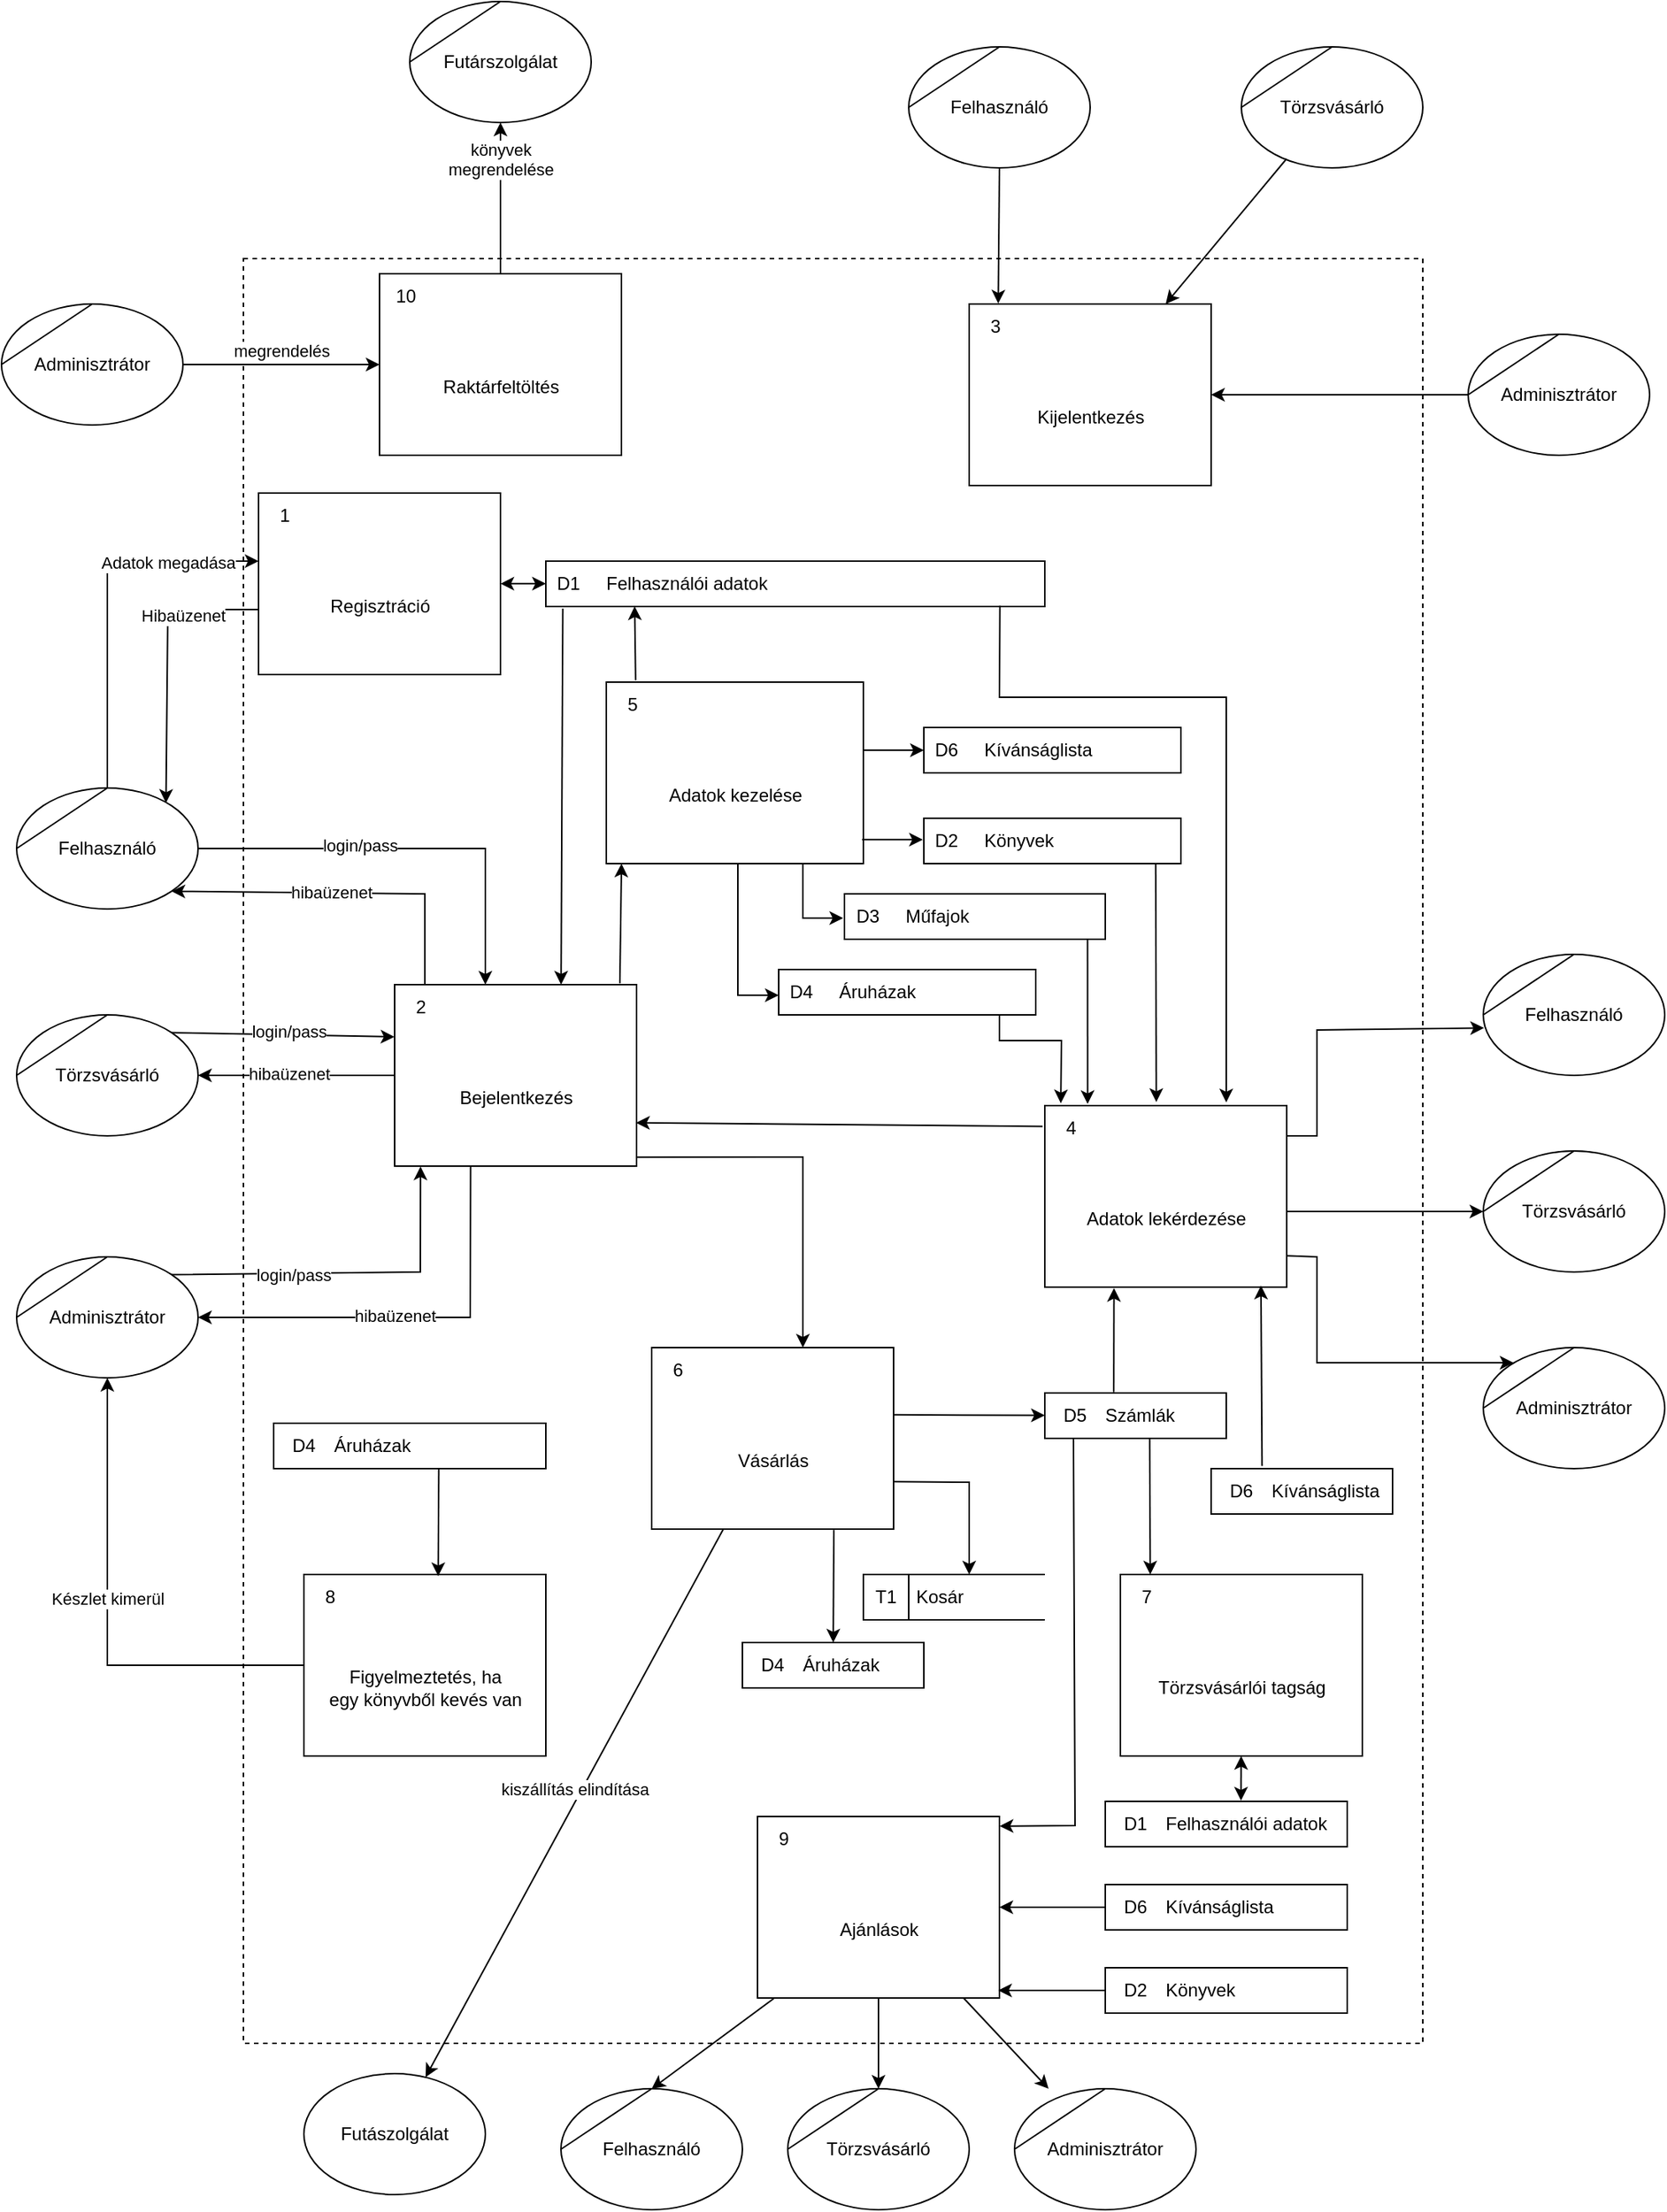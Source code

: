 <mxfile version="20.8.20" type="device"><diagram name="Page-1" id="qzres48-_Z7wVuy-O6s9"><mxGraphModel dx="2076" dy="3081" grid="1" gridSize="10" guides="1" tooltips="1" connect="1" arrows="1" fold="1" page="1" pageScale="1" pageWidth="827" pageHeight="1169" math="0" shadow="0"><root><mxCell id="0"/><mxCell id="1" parent="0"/><mxCell id="jwvTuSAXFb7YOxCQENRj-144" value="" style="rounded=0;whiteSpace=wrap;html=1;dashed=1;fillColor=none;container=1;collapsible=0;recursiveResize=0;" parent="1" vertex="1"><mxGeometry x="60" y="-1310" width="780" height="1180" as="geometry"/></mxCell><mxCell id="jwvTuSAXFb7YOxCQENRj-34" value="Vásárlás" style="html=1;dashed=0;whitespace=wrap;shape=mxgraph.dfd.process;align=center;container=1;collapsible=0;spacingTop=30;" parent="jwvTuSAXFb7YOxCQENRj-144" vertex="1"><mxGeometry x="270" y="720" width="160" height="120" as="geometry"/></mxCell><mxCell id="jwvTuSAXFb7YOxCQENRj-35" value="6" style="text;html=1;strokeColor=none;fillColor=none;align=center;verticalAlign=middle;whiteSpace=wrap;rounded=0;movable=0;resizable=0;rotatable=0;cloneable=0;deletable=0;connectable=0;allowArrows=0;pointerEvents=1;" parent="jwvTuSAXFb7YOxCQENRj-34" vertex="1"><mxGeometry width="35" height="30" as="geometry"/></mxCell><mxCell id="jwvTuSAXFb7YOxCQENRj-36" value="" style="text;html=1;strokeColor=none;fillColor=none;align=left;verticalAlign=middle;whiteSpace=wrap;rounded=0;movable=0;resizable=0;connectable=0;allowArrows=0;rotatable=0;cloneable=0;deletable=0;spacingLeft=6;autosize=1;resizeWidth=0;" parent="jwvTuSAXFb7YOxCQENRj-34" vertex="1"><mxGeometry x="35" y="-5" width="50" height="40" as="geometry"/></mxCell><mxCell id="jwvTuSAXFb7YOxCQENRj-86" value="Felhasználói adatok" style="html=1;dashed=0;whitespace=wrap;shape=mxgraph.dfd.dataStoreID2;align=left;spacingLeft=38;container=1;collapsible=0;autosize=0;" parent="jwvTuSAXFb7YOxCQENRj-144" vertex="1"><mxGeometry x="200" y="200" width="330" height="30" as="geometry"/></mxCell><mxCell id="jwvTuSAXFb7YOxCQENRj-87" value="D1" style="text;html=1;strokeColor=none;fillColor=none;align=center;verticalAlign=middle;whiteSpace=wrap;rounded=0;movable=0;resizable=0;rotatable=0;cloneable=0;deletable=0;allowArrows=0;connectable=0;" parent="jwvTuSAXFb7YOxCQENRj-86" vertex="1"><mxGeometry width="30" height="30" as="geometry"/></mxCell><mxCell id="jwvTuSAXFb7YOxCQENRj-153" value="Műfajok" style="html=1;dashed=0;whitespace=wrap;shape=mxgraph.dfd.dataStoreID2;align=left;spacingLeft=38;container=1;collapsible=0;autosize=0;" parent="jwvTuSAXFb7YOxCQENRj-144" vertex="1"><mxGeometry x="397.5" y="420" width="172.5" height="30" as="geometry"/></mxCell><mxCell id="jwvTuSAXFb7YOxCQENRj-154" value="D3" style="text;html=1;strokeColor=none;fillColor=none;align=center;verticalAlign=middle;whiteSpace=wrap;rounded=0;movable=0;resizable=0;rotatable=0;cloneable=0;deletable=0;allowArrows=0;connectable=0;" parent="jwvTuSAXFb7YOxCQENRj-153" vertex="1"><mxGeometry width="30" height="30" as="geometry"/></mxCell><mxCell id="jwvTuSAXFb7YOxCQENRj-155" value="Könyvek" style="html=1;dashed=0;whitespace=wrap;shape=mxgraph.dfd.dataStoreID2;align=left;spacingLeft=38;container=1;collapsible=0;autosize=0;" parent="jwvTuSAXFb7YOxCQENRj-144" vertex="1"><mxGeometry x="450" y="370" width="170" height="30" as="geometry"/></mxCell><mxCell id="jwvTuSAXFb7YOxCQENRj-156" value="D2" style="text;html=1;strokeColor=none;fillColor=none;align=center;verticalAlign=middle;whiteSpace=wrap;rounded=0;movable=0;resizable=0;rotatable=0;cloneable=0;deletable=0;allowArrows=0;connectable=0;" parent="jwvTuSAXFb7YOxCQENRj-155" vertex="1"><mxGeometry width="30" height="30" as="geometry"/></mxCell><mxCell id="jwvTuSAXFb7YOxCQENRj-157" value="Áruházak" style="html=1;dashed=0;whitespace=wrap;shape=mxgraph.dfd.dataStoreID2;align=left;spacingLeft=38;container=1;collapsible=0;autosize=0;" parent="jwvTuSAXFb7YOxCQENRj-144" vertex="1"><mxGeometry x="354" y="470" width="170" height="30" as="geometry"/></mxCell><mxCell id="jwvTuSAXFb7YOxCQENRj-158" value="D4" style="text;html=1;strokeColor=none;fillColor=none;align=center;verticalAlign=middle;whiteSpace=wrap;rounded=0;movable=0;resizable=0;rotatable=0;cloneable=0;deletable=0;allowArrows=0;connectable=0;" parent="jwvTuSAXFb7YOxCQENRj-157" vertex="1"><mxGeometry width="30" height="30" as="geometry"/></mxCell><mxCell id="jwvTuSAXFb7YOxCQENRj-95" value="Adatok lekérdezése" style="html=1;dashed=0;whitespace=wrap;shape=mxgraph.dfd.process;align=center;container=1;collapsible=0;spacingTop=30;" parent="jwvTuSAXFb7YOxCQENRj-144" vertex="1"><mxGeometry x="530" y="560" width="160" height="120" as="geometry"/></mxCell><mxCell id="jwvTuSAXFb7YOxCQENRj-96" value="4" style="text;html=1;strokeColor=none;fillColor=none;align=center;verticalAlign=middle;whiteSpace=wrap;rounded=0;movable=0;resizable=0;rotatable=0;cloneable=0;deletable=0;connectable=0;allowArrows=0;pointerEvents=1;" parent="jwvTuSAXFb7YOxCQENRj-95" vertex="1"><mxGeometry width="35" height="30" as="geometry"/></mxCell><mxCell id="jwvTuSAXFb7YOxCQENRj-97" value="" style="text;html=1;strokeColor=none;fillColor=none;align=left;verticalAlign=middle;whiteSpace=wrap;rounded=0;movable=0;resizable=0;connectable=0;allowArrows=0;rotatable=0;cloneable=0;deletable=0;spacingLeft=6;autosize=1;resizeWidth=0;" parent="jwvTuSAXFb7YOxCQENRj-95" vertex="1"><mxGeometry x="35" y="-5" width="50" height="40" as="geometry"/></mxCell><mxCell id="jwvTuSAXFb7YOxCQENRj-130" value="" style="endArrow=classic;html=1;rounded=0;verticalAlign=bottom;entryX=0.75;entryY=-0.018;entryDx=0;entryDy=0;entryPerimeter=0;startArrow=none;startFill=0;endFill=1;exitX=0.91;exitY=0.979;exitDx=0;exitDy=0;exitPerimeter=0;" parent="jwvTuSAXFb7YOxCQENRj-144" source="jwvTuSAXFb7YOxCQENRj-86" target="jwvTuSAXFb7YOxCQENRj-95" edge="1"><mxGeometry width="50" height="50" relative="1" as="geometry"><mxPoint x="350" y="410" as="sourcePoint"/><mxPoint x="470" y="410" as="targetPoint"/><Array as="points"><mxPoint x="500" y="290"/><mxPoint x="650" y="290"/></Array></mxGeometry></mxCell><mxCell id="jwvTuSAXFb7YOxCQENRj-92" value="Adatok kezelése" style="html=1;dashed=0;whitespace=wrap;shape=mxgraph.dfd.process;align=center;container=1;collapsible=0;spacingTop=30;" parent="jwvTuSAXFb7YOxCQENRj-144" vertex="1"><mxGeometry x="240" y="280" width="170" height="120" as="geometry"/></mxCell><mxCell id="jwvTuSAXFb7YOxCQENRj-93" value="5" style="text;html=1;strokeColor=none;fillColor=none;align=center;verticalAlign=middle;whiteSpace=wrap;rounded=0;movable=0;resizable=0;rotatable=0;cloneable=0;deletable=0;connectable=0;allowArrows=0;pointerEvents=1;" parent="jwvTuSAXFb7YOxCQENRj-92" vertex="1"><mxGeometry width="35" height="30" as="geometry"/></mxCell><mxCell id="jwvTuSAXFb7YOxCQENRj-94" value="" style="text;html=1;strokeColor=none;fillColor=none;align=left;verticalAlign=middle;whiteSpace=wrap;rounded=0;movable=0;resizable=0;connectable=0;allowArrows=0;rotatable=0;cloneable=0;deletable=0;spacingLeft=6;autosize=1;resizeWidth=0;" parent="jwvTuSAXFb7YOxCQENRj-92" vertex="1"><mxGeometry x="35" y="-5" width="50" height="40" as="geometry"/></mxCell><mxCell id="jwvTuSAXFb7YOxCQENRj-161" value="" style="endArrow=classic;html=1;rounded=0;verticalAlign=bottom;entryX=0.178;entryY=0.997;entryDx=0;entryDy=0;entryPerimeter=0;exitX=0.114;exitY=-0.01;exitDx=0;exitDy=0;exitPerimeter=0;" parent="jwvTuSAXFb7YOxCQENRj-144" source="jwvTuSAXFb7YOxCQENRj-92" target="jwvTuSAXFb7YOxCQENRj-86" edge="1"><mxGeometry width="50" height="50" relative="1" as="geometry"><mxPoint x="240" y="290" as="sourcePoint"/><mxPoint x="360" y="290" as="targetPoint"/></mxGeometry></mxCell><mxCell id="jwvTuSAXFb7YOxCQENRj-162" value="Áruházak" style="html=1;dashed=0;whitespace=wrap;shape=mxgraph.dfd.dataStoreID2;align=left;spacingLeft=38;container=1;collapsible=0;" parent="jwvTuSAXFb7YOxCQENRj-144" vertex="1"><mxGeometry x="20" y="770" width="180" height="30" as="geometry"/></mxCell><mxCell id="jwvTuSAXFb7YOxCQENRj-163" value="D4" style="text;html=1;strokeColor=none;fillColor=none;align=center;verticalAlign=middle;whiteSpace=wrap;rounded=0;connectable=0;allowArrows=0;movable=0;resizable=0;rotatable=0;cloneable=0;deletable=0;" parent="jwvTuSAXFb7YOxCQENRj-162" vertex="1"><mxGeometry x="5" width="30" height="30" as="geometry"/></mxCell><mxCell id="jwvTuSAXFb7YOxCQENRj-167" value="" style="endArrow=classic;html=1;rounded=0;verticalAlign=bottom;exitX=0.839;exitY=1.007;exitDx=0;exitDy=0;exitPerimeter=0;entryX=0.066;entryY=-0.013;entryDx=0;entryDy=0;entryPerimeter=0;" parent="jwvTuSAXFb7YOxCQENRj-144" target="jwvTuSAXFb7YOxCQENRj-95" edge="1"><mxGeometry width="50" height="50" relative="1" as="geometry"><mxPoint x="500" y="500" as="sourcePoint"/><mxPoint x="570" y="517" as="targetPoint"/><Array as="points"><mxPoint x="500" y="517"/><mxPoint x="541" y="517"/></Array></mxGeometry></mxCell><mxCell id="jwvTuSAXFb7YOxCQENRj-168" value="" style="endArrow=classic;html=1;rounded=0;verticalAlign=bottom;exitX=0.932;exitY=0.996;exitDx=0;exitDy=0;exitPerimeter=0;entryX=0.177;entryY=-0.009;entryDx=0;entryDy=0;entryPerimeter=0;" parent="jwvTuSAXFb7YOxCQENRj-144" source="jwvTuSAXFb7YOxCQENRj-153" target="jwvTuSAXFb7YOxCQENRj-95" edge="1"><mxGeometry width="50" height="50" relative="1" as="geometry"><mxPoint x="400" y="490" as="sourcePoint"/><mxPoint x="520" y="490" as="targetPoint"/></mxGeometry></mxCell><mxCell id="jwvTuSAXFb7YOxCQENRj-169" value="" style="endArrow=classic;html=1;rounded=0;verticalAlign=bottom;exitX=0.902;exitY=0.991;exitDx=0;exitDy=0;exitPerimeter=0;entryX=0.461;entryY=-0.02;entryDx=0;entryDy=0;entryPerimeter=0;" parent="jwvTuSAXFb7YOxCQENRj-144" source="jwvTuSAXFb7YOxCQENRj-155" target="jwvTuSAXFb7YOxCQENRj-95" edge="1"><mxGeometry width="50" height="50" relative="1" as="geometry"><mxPoint x="400" y="490" as="sourcePoint"/><mxPoint x="520" y="490" as="targetPoint"/></mxGeometry></mxCell><mxCell id="jwvTuSAXFb7YOxCQENRj-170" value="" style="endArrow=none;html=1;rounded=0;verticalAlign=bottom;exitX=-0.004;exitY=0.472;exitDx=0;exitDy=0;exitPerimeter=0;entryX=0.995;entryY=0.868;entryDx=0;entryDy=0;entryPerimeter=0;startArrow=classic;startFill=1;endFill=0;" parent="jwvTuSAXFb7YOxCQENRj-144" source="jwvTuSAXFb7YOxCQENRj-155" target="jwvTuSAXFb7YOxCQENRj-92" edge="1"><mxGeometry width="50" height="50" relative="1" as="geometry"><mxPoint x="400" y="430" as="sourcePoint"/><mxPoint x="520" y="430" as="targetPoint"/></mxGeometry></mxCell><mxCell id="jwvTuSAXFb7YOxCQENRj-171" value="" style="endArrow=none;html=1;rounded=0;verticalAlign=bottom;exitX=-0.005;exitY=0.535;exitDx=0;exitDy=0;exitPerimeter=0;startArrow=classic;startFill=1;endFill=0;" parent="jwvTuSAXFb7YOxCQENRj-144" source="jwvTuSAXFb7YOxCQENRj-153" edge="1"><mxGeometry width="50" height="50" relative="1" as="geometry"><mxPoint x="400" y="430" as="sourcePoint"/><mxPoint x="370" y="400" as="targetPoint"/><Array as="points"><mxPoint x="370" y="436"/></Array></mxGeometry></mxCell><mxCell id="jwvTuSAXFb7YOxCQENRj-172" value="" style="endArrow=none;html=1;rounded=0;verticalAlign=bottom;exitX=-0.005;exitY=0.535;exitDx=0;exitDy=0;exitPerimeter=0;startArrow=classic;startFill=1;endFill=0;" parent="jwvTuSAXFb7YOxCQENRj-144" edge="1"><mxGeometry width="50" height="50" relative="1" as="geometry"><mxPoint x="354" y="487" as="sourcePoint"/><mxPoint x="327" y="400" as="targetPoint"/><Array as="points"><mxPoint x="327" y="487"/></Array></mxGeometry></mxCell><mxCell id="jwvTuSAXFb7YOxCQENRj-175" value="Ajánlások" style="html=1;dashed=0;whitespace=wrap;shape=mxgraph.dfd.process;align=center;container=1;collapsible=0;spacingTop=30;" parent="jwvTuSAXFb7YOxCQENRj-144" vertex="1"><mxGeometry x="340" y="1030" width="160" height="120" as="geometry"/></mxCell><mxCell id="jwvTuSAXFb7YOxCQENRj-176" value="9" style="text;html=1;strokeColor=none;fillColor=none;align=center;verticalAlign=middle;whiteSpace=wrap;rounded=0;movable=0;resizable=0;rotatable=0;cloneable=0;deletable=0;connectable=0;allowArrows=0;pointerEvents=1;" parent="jwvTuSAXFb7YOxCQENRj-175" vertex="1"><mxGeometry width="35" height="30" as="geometry"/></mxCell><mxCell id="jwvTuSAXFb7YOxCQENRj-177" value="" style="text;html=1;strokeColor=none;fillColor=none;align=left;verticalAlign=middle;whiteSpace=wrap;rounded=0;movable=0;resizable=0;connectable=0;allowArrows=0;rotatable=0;cloneable=0;deletable=0;spacingLeft=6;autosize=1;resizeWidth=0;" parent="jwvTuSAXFb7YOxCQENRj-175" vertex="1"><mxGeometry x="35" y="-5" width="50" height="40" as="geometry"/></mxCell><mxCell id="jwvTuSAXFb7YOxCQENRj-180" value="Könyvek" style="html=1;dashed=0;whitespace=wrap;shape=mxgraph.dfd.dataStoreID2;align=left;spacingLeft=38;container=1;collapsible=0;" parent="jwvTuSAXFb7YOxCQENRj-144" vertex="1"><mxGeometry x="570" y="1130" width="160" height="30" as="geometry"/></mxCell><mxCell id="jwvTuSAXFb7YOxCQENRj-181" value="D2" style="text;html=1;strokeColor=none;fillColor=none;align=center;verticalAlign=middle;whiteSpace=wrap;rounded=0;connectable=0;allowArrows=0;movable=0;resizable=0;rotatable=0;cloneable=0;deletable=0;" parent="jwvTuSAXFb7YOxCQENRj-180" vertex="1"><mxGeometry x="5" width="30" height="30" as="geometry"/></mxCell><mxCell id="jwvTuSAXFb7YOxCQENRj-182" value="Felhasználói adatok" style="html=1;dashed=0;whitespace=wrap;shape=mxgraph.dfd.dataStoreID2;align=left;spacingLeft=38;container=1;collapsible=0;" parent="jwvTuSAXFb7YOxCQENRj-144" vertex="1"><mxGeometry x="570" y="1020" width="160" height="30" as="geometry"/></mxCell><mxCell id="jwvTuSAXFb7YOxCQENRj-183" value="D1" style="text;html=1;strokeColor=none;fillColor=none;align=center;verticalAlign=middle;whiteSpace=wrap;rounded=0;connectable=0;allowArrows=0;movable=0;resizable=0;rotatable=0;cloneable=0;deletable=0;" parent="jwvTuSAXFb7YOxCQENRj-182" vertex="1"><mxGeometry x="5" width="30" height="30" as="geometry"/></mxCell><mxCell id="jwvTuSAXFb7YOxCQENRj-186" value="" style="endArrow=classic;html=1;rounded=0;verticalAlign=bottom;exitX=0.561;exitY=-0.017;exitDx=0;exitDy=0;exitPerimeter=0;endFill=1;startArrow=classic;startFill=1;" parent="jwvTuSAXFb7YOxCQENRj-144" source="jwvTuSAXFb7YOxCQENRj-182" target="jwvTuSAXFb7YOxCQENRj-25" edge="1"><mxGeometry width="50" height="50" relative="1" as="geometry"><mxPoint x="320" y="1040" as="sourcePoint"/><mxPoint x="440" y="1040" as="targetPoint"/></mxGeometry></mxCell><mxCell id="jwvTuSAXFb7YOxCQENRj-187" value="" style="endArrow=classic;html=1;rounded=0;verticalAlign=bottom;entryX=0.995;entryY=0.958;entryDx=0;entryDy=0;entryPerimeter=0;" parent="jwvTuSAXFb7YOxCQENRj-144" source="jwvTuSAXFb7YOxCQENRj-180" target="jwvTuSAXFb7YOxCQENRj-175" edge="1"><mxGeometry width="50" height="50" relative="1" as="geometry"><mxPoint x="649.2" y="1113.59" as="sourcePoint"/><mxPoint x="501" y="1114.5" as="targetPoint"/></mxGeometry></mxCell><mxCell id="jwvTuSAXFb7YOxCQENRj-25" value="Törzsvásárlói tagság" style="html=1;dashed=0;whitespace=wrap;shape=mxgraph.dfd.process;align=center;container=1;collapsible=0;spacingTop=30;" parent="jwvTuSAXFb7YOxCQENRj-144" vertex="1"><mxGeometry x="580" y="870" width="160" height="120" as="geometry"/></mxCell><mxCell id="jwvTuSAXFb7YOxCQENRj-26" value="7" style="text;html=1;strokeColor=none;fillColor=none;align=center;verticalAlign=middle;whiteSpace=wrap;rounded=0;movable=0;resizable=0;rotatable=0;cloneable=0;deletable=0;connectable=0;allowArrows=0;pointerEvents=1;" parent="jwvTuSAXFb7YOxCQENRj-25" vertex="1"><mxGeometry width="35" height="30" as="geometry"/></mxCell><mxCell id="jwvTuSAXFb7YOxCQENRj-27" value="" style="text;html=1;strokeColor=none;fillColor=none;align=left;verticalAlign=middle;whiteSpace=wrap;rounded=0;movable=0;resizable=0;connectable=0;allowArrows=0;rotatable=0;cloneable=0;deletable=0;spacingLeft=6;autosize=1;resizeWidth=0;" parent="jwvTuSAXFb7YOxCQENRj-25" vertex="1"><mxGeometry x="35" y="-5" width="50" height="40" as="geometry"/></mxCell><mxCell id="jwvTuSAXFb7YOxCQENRj-199" value="Kijelentkezés" style="html=1;dashed=0;whitespace=wrap;shape=mxgraph.dfd.process2;align=center;container=1;collapsible=0;spacingTop=30;" parent="jwvTuSAXFb7YOxCQENRj-144" vertex="1"><mxGeometry x="480" y="30" width="160" height="120" as="geometry"/></mxCell><mxCell id="jwvTuSAXFb7YOxCQENRj-200" value="3" style="text;html=1;strokeColor=none;fillColor=none;align=center;verticalAlign=middle;whiteSpace=wrap;rounded=0;connectable=0;allowArrows=0;editable=1;movable=0;resizable=0;rotatable=0;deletable=0;locked=0;cloneable=0;" parent="jwvTuSAXFb7YOxCQENRj-199" vertex="1"><mxGeometry width="35" height="30" as="geometry"/></mxCell><mxCell id="jwvTuSAXFb7YOxCQENRj-201" value="" style="text;strokeColor=none;fillColor=none;align=left;verticalAlign=middle;whiteSpace=wrap;rounded=0;autosize=1;connectable=0;allowArrows=0;movable=0;resizable=0;rotatable=0;deletable=0;cloneable=0;spacingLeft=6;fontStyle=0;html=1;" parent="jwvTuSAXFb7YOxCQENRj-199" vertex="1"><mxGeometry x="35" y="-5" width="50" height="40" as="geometry"/></mxCell><mxCell id="61__hOr3zZbQddo2XeMO-1" value="Számlák" style="html=1;dashed=0;whitespace=wrap;shape=mxgraph.dfd.dataStoreID2;align=left;spacingLeft=38;container=1;collapsible=0;" parent="jwvTuSAXFb7YOxCQENRj-144" vertex="1"><mxGeometry x="530" y="750" width="120" height="30" as="geometry"/></mxCell><mxCell id="61__hOr3zZbQddo2XeMO-2" value="D5" style="text;html=1;strokeColor=none;fillColor=none;align=center;verticalAlign=middle;whiteSpace=wrap;rounded=0;movable=1;resizable=1;rotatable=1;cloneable=0;deletable=1;allowArrows=0;connectable=1;editable=1;locked=0;" parent="61__hOr3zZbQddo2XeMO-1" vertex="1"><mxGeometry x="5" width="30" height="30" as="geometry"/></mxCell><mxCell id="61__hOr3zZbQddo2XeMO-3" value="Figyelmeztetés, ha&lt;br&gt;egy könyvből kevés van" style="html=1;dashed=0;whitespace=wrap;shape=mxgraph.dfd.process2;align=center;container=1;collapsible=0;spacingTop=30;" parent="jwvTuSAXFb7YOxCQENRj-144" vertex="1"><mxGeometry x="40" y="870" width="160" height="120" as="geometry"/></mxCell><mxCell id="61__hOr3zZbQddo2XeMO-4" value="8" style="text;html=1;strokeColor=none;fillColor=none;align=center;verticalAlign=middle;whiteSpace=wrap;rounded=0;connectable=0;allowArrows=0;editable=1;movable=0;resizable=0;rotatable=0;deletable=0;locked=0;cloneable=0;" parent="61__hOr3zZbQddo2XeMO-3" vertex="1"><mxGeometry width="35" height="30" as="geometry"/></mxCell><mxCell id="61__hOr3zZbQddo2XeMO-5" value="" style="text;strokeColor=none;fillColor=none;align=left;verticalAlign=middle;whiteSpace=wrap;rounded=0;autosize=1;connectable=0;allowArrows=0;movable=0;resizable=0;rotatable=0;deletable=0;cloneable=0;spacingLeft=6;fontStyle=0;html=1;" parent="61__hOr3zZbQddo2XeMO-3" vertex="1"><mxGeometry x="35" y="-5" width="50" height="40" as="geometry"/></mxCell><mxCell id="61__hOr3zZbQddo2XeMO-6" value="" style="endArrow=classic;html=1;rounded=0;verticalAlign=bottom;exitX=0.38;exitY=-0.019;exitDx=0;exitDy=0;exitPerimeter=0;entryX=0.661;entryY=1.005;entryDx=0;entryDy=0;entryPerimeter=0;" parent="jwvTuSAXFb7YOxCQENRj-144" source="61__hOr3zZbQddo2XeMO-1" edge="1"><mxGeometry width="50" height="50" relative="1" as="geometry"><mxPoint x="620" y="730" as="sourcePoint"/><mxPoint x="575.76" y="680.6" as="targetPoint"/></mxGeometry></mxCell><mxCell id="61__hOr3zZbQddo2XeMO-7" value="" style="endArrow=classic;html=1;rounded=0;verticalAlign=bottom;exitX=0.578;exitY=0.991;exitDx=0;exitDy=0;exitPerimeter=0;" parent="jwvTuSAXFb7YOxCQENRj-144" source="61__hOr3zZbQddo2XeMO-1" edge="1"><mxGeometry width="50" height="50" relative="1" as="geometry"><mxPoint x="620" y="730" as="sourcePoint"/><mxPoint x="599.744" y="870" as="targetPoint"/></mxGeometry></mxCell><mxCell id="61__hOr3zZbQddo2XeMO-10" value="" style="endArrow=classic;html=1;rounded=0;verticalAlign=bottom;entryX=0.206;entryY=0.992;entryDx=0;entryDy=0;entryPerimeter=0;exitX=0.364;exitY=-0.058;exitDx=0;exitDy=0;exitPerimeter=0;" parent="jwvTuSAXFb7YOxCQENRj-144" edge="1"><mxGeometry width="50" height="50" relative="1" as="geometry"><mxPoint x="673.68" y="798.26" as="sourcePoint"/><mxPoint x="672.96" y="679.04" as="targetPoint"/></mxGeometry></mxCell><mxCell id="61__hOr3zZbQddo2XeMO-11" value="" style="endArrow=classic;html=1;rounded=0;verticalAlign=bottom;exitX=1.002;exitY=0.37;exitDx=0;exitDy=0;exitPerimeter=0;" parent="jwvTuSAXFb7YOxCQENRj-144" source="jwvTuSAXFb7YOxCQENRj-34" target="61__hOr3zZbQddo2XeMO-1" edge="1"><mxGeometry width="50" height="50" relative="1" as="geometry"><mxPoint x="590" y="760" as="sourcePoint"/><mxPoint x="470" y="760" as="targetPoint"/></mxGeometry></mxCell><mxCell id="61__hOr3zZbQddo2XeMO-12" value="Kosár" style="html=1;dashed=0;whitespace=wrap;shape=mxgraph.dfd.dataStoreID;align=left;spacingLeft=33;container=1;collapsible=0;autosize=0;" parent="jwvTuSAXFb7YOxCQENRj-144" vertex="1"><mxGeometry x="410" y="870" width="120" height="30" as="geometry"/></mxCell><mxCell id="61__hOr3zZbQddo2XeMO-13" value="T1" style="text;html=1;strokeColor=none;fillColor=none;align=center;verticalAlign=middle;whiteSpace=wrap;rounded=0;movable=0;resizable=0;rotatable=0;cloneable=0;deletable=0;allowArrows=0;connectable=0;" parent="61__hOr3zZbQddo2XeMO-12" vertex="1"><mxGeometry width="30" height="30" as="geometry"/></mxCell><mxCell id="61__hOr3zZbQddo2XeMO-14" value="" style="endArrow=classic;html=1;rounded=0;verticalAlign=bottom;exitX=0.999;exitY=0.739;exitDx=0;exitDy=0;exitPerimeter=0;startArrow=none;startFill=0;" parent="jwvTuSAXFb7YOxCQENRj-144" source="jwvTuSAXFb7YOxCQENRj-34" edge="1"><mxGeometry x="-0.089" y="10" width="50" height="50" relative="1" as="geometry"><mxPoint x="360" y="830" as="sourcePoint"/><mxPoint x="480" y="870" as="targetPoint"/><Array as="points"><mxPoint x="480" y="809"/></Array><mxPoint as="offset"/></mxGeometry></mxCell><mxCell id="61__hOr3zZbQddo2XeMO-15" value="Áruházak" style="html=1;dashed=0;whitespace=wrap;shape=mxgraph.dfd.dataStoreID2;align=left;spacingLeft=38;container=1;collapsible=0;" parent="jwvTuSAXFb7YOxCQENRj-144" vertex="1"><mxGeometry x="330" y="915" width="120" height="30" as="geometry"/></mxCell><mxCell id="61__hOr3zZbQddo2XeMO-16" value="D4" style="text;html=1;strokeColor=none;fillColor=none;align=center;verticalAlign=middle;whiteSpace=wrap;rounded=0;connectable=0;allowArrows=0;movable=0;resizable=0;rotatable=0;cloneable=0;deletable=0;" parent="61__hOr3zZbQddo2XeMO-15" vertex="1"><mxGeometry x="5" width="30" height="30" as="geometry"/></mxCell><mxCell id="61__hOr3zZbQddo2XeMO-18" value="" style="endArrow=classic;html=1;rounded=0;verticalAlign=bottom;exitX=0.753;exitY=1.005;exitDx=0;exitDy=0;exitPerimeter=0;" parent="jwvTuSAXFb7YOxCQENRj-144" source="jwvTuSAXFb7YOxCQENRj-34" target="61__hOr3zZbQddo2XeMO-15" edge="1"><mxGeometry width="50" height="50" relative="1" as="geometry"><mxPoint x="320" y="980" as="sourcePoint"/><mxPoint x="440" y="980" as="targetPoint"/></mxGeometry></mxCell><mxCell id="Qeb_jGaK5QKGGXlPgx_H-1" value="Kívánságlista" style="html=1;dashed=0;whitespace=wrap;shape=mxgraph.dfd.dataStoreID2;align=left;spacingLeft=38;container=1;collapsible=0;autosize=0;" parent="jwvTuSAXFb7YOxCQENRj-144" vertex="1"><mxGeometry x="450" y="310" width="170" height="30" as="geometry"/></mxCell><mxCell id="Qeb_jGaK5QKGGXlPgx_H-2" value="D6" style="text;html=1;strokeColor=none;fillColor=none;align=center;verticalAlign=middle;whiteSpace=wrap;rounded=0;movable=0;resizable=0;rotatable=0;cloneable=0;deletable=0;allowArrows=0;connectable=0;" parent="Qeb_jGaK5QKGGXlPgx_H-1" vertex="1"><mxGeometry width="30" height="30" as="geometry"/></mxCell><mxCell id="Qeb_jGaK5QKGGXlPgx_H-3" value="" style="endArrow=classic;html=1;rounded=0;verticalAlign=bottom;" parent="jwvTuSAXFb7YOxCQENRj-144" target="Qeb_jGaK5QKGGXlPgx_H-1" edge="1"><mxGeometry width="50" height="50" relative="1" as="geometry"><mxPoint x="410" y="325" as="sourcePoint"/><mxPoint x="540" y="400" as="targetPoint"/></mxGeometry></mxCell><mxCell id="Qeb_jGaK5QKGGXlPgx_H-4" value="Kívánságlista" style="html=1;dashed=0;whitespace=wrap;shape=mxgraph.dfd.dataStoreID2;align=left;spacingLeft=38;container=1;collapsible=0;" parent="jwvTuSAXFb7YOxCQENRj-144" vertex="1"><mxGeometry x="640" y="800" width="120" height="30" as="geometry"/></mxCell><mxCell id="Qeb_jGaK5QKGGXlPgx_H-5" value="D6" style="text;html=1;strokeColor=none;fillColor=none;align=center;verticalAlign=middle;whiteSpace=wrap;rounded=0;connectable=0;allowArrows=0;movable=0;resizable=0;rotatable=0;cloneable=0;deletable=0;" parent="Qeb_jGaK5QKGGXlPgx_H-4" vertex="1"><mxGeometry x="5" width="30" height="30" as="geometry"/></mxCell><mxCell id="Qeb_jGaK5QKGGXlPgx_H-41" value="Kívánságlista" style="html=1;dashed=0;whitespace=wrap;shape=mxgraph.dfd.dataStoreID2;align=left;spacingLeft=38;container=1;collapsible=0;" parent="jwvTuSAXFb7YOxCQENRj-144" vertex="1"><mxGeometry x="570" y="1075" width="160" height="30" as="geometry"/></mxCell><mxCell id="Qeb_jGaK5QKGGXlPgx_H-42" value="D6" style="text;html=1;strokeColor=none;fillColor=none;align=center;verticalAlign=middle;whiteSpace=wrap;rounded=0;connectable=0;allowArrows=0;movable=0;resizable=0;rotatable=0;cloneable=0;deletable=0;" parent="Qeb_jGaK5QKGGXlPgx_H-41" vertex="1"><mxGeometry x="5" width="30" height="30" as="geometry"/></mxCell><mxCell id="Qeb_jGaK5QKGGXlPgx_H-43" value="" style="endArrow=classic;html=1;rounded=0;verticalAlign=bottom;" parent="jwvTuSAXFb7YOxCQENRj-144" source="Qeb_jGaK5QKGGXlPgx_H-41" target="jwvTuSAXFb7YOxCQENRj-175" edge="1"><mxGeometry width="50" height="50" relative="1" as="geometry"><mxPoint x="420" y="1020" as="sourcePoint"/><mxPoint x="540" y="1020" as="targetPoint"/></mxGeometry></mxCell><mxCell id="Qeb_jGaK5QKGGXlPgx_H-44" value="" style="endArrow=classic;html=1;rounded=0;verticalAlign=bottom;exitX=0.158;exitY=1.01;exitDx=0;exitDy=0;exitPerimeter=0;entryX=1.001;entryY=0.053;entryDx=0;entryDy=0;entryPerimeter=0;" parent="jwvTuSAXFb7YOxCQENRj-144" source="61__hOr3zZbQddo2XeMO-1" target="jwvTuSAXFb7YOxCQENRj-175" edge="1"><mxGeometry width="50" height="50" relative="1" as="geometry"><mxPoint x="420" y="950" as="sourcePoint"/><mxPoint x="540" y="950" as="targetPoint"/><Array as="points"><mxPoint x="550" y="1036"/></Array></mxGeometry></mxCell><mxCell id="tMsL_SQixTCXyPV6GdVi-1" value="Regisztráció" style="html=1;dashed=0;whitespace=wrap;shape=mxgraph.dfd.process;align=center;container=1;collapsible=0;spacingTop=30;" parent="jwvTuSAXFb7YOxCQENRj-144" vertex="1"><mxGeometry x="10" y="155" width="160" height="120" as="geometry"/></mxCell><mxCell id="tMsL_SQixTCXyPV6GdVi-2" value="1" style="text;html=1;strokeColor=none;fillColor=none;align=center;verticalAlign=middle;whiteSpace=wrap;rounded=0;movable=0;resizable=0;rotatable=0;cloneable=0;deletable=0;connectable=0;allowArrows=0;pointerEvents=1;" parent="tMsL_SQixTCXyPV6GdVi-1" vertex="1"><mxGeometry width="35" height="30" as="geometry"/></mxCell><mxCell id="tMsL_SQixTCXyPV6GdVi-3" value="" style="text;html=1;strokeColor=none;fillColor=none;align=left;verticalAlign=middle;whiteSpace=wrap;rounded=0;movable=0;resizable=0;connectable=0;allowArrows=0;rotatable=0;cloneable=0;deletable=0;spacingLeft=6;autosize=1;resizeWidth=0;" parent="tMsL_SQixTCXyPV6GdVi-1" vertex="1"><mxGeometry x="35" y="-5" width="50" height="40" as="geometry"/></mxCell><mxCell id="jwvTuSAXFb7YOxCQENRj-99" value="" style="endArrow=classic;startArrow=classic;html=1;rounded=0;verticalAlign=bottom;entryX=0;entryY=0.497;entryDx=0;entryDy=0;entryPerimeter=0;" parent="jwvTuSAXFb7YOxCQENRj-144" source="tMsL_SQixTCXyPV6GdVi-1" target="jwvTuSAXFb7YOxCQENRj-86" edge="1"><mxGeometry x="-0.333" y="20" width="50" height="50" relative="1" as="geometry"><mxPoint x="340" y="120" as="sourcePoint"/><mxPoint x="460" y="160" as="targetPoint"/><mxPoint as="offset"/></mxGeometry></mxCell><mxCell id="jIG5yMz_w-OBfstpigEj-1" value="Raktárfeltöltés" style="html=1;dashed=0;whitespace=wrap;shape=mxgraph.dfd.process2;align=center;container=1;collapsible=0;spacingTop=30;" vertex="1" parent="jwvTuSAXFb7YOxCQENRj-144"><mxGeometry x="90" y="10" width="160" height="120" as="geometry"/></mxCell><mxCell id="jIG5yMz_w-OBfstpigEj-2" value="10" style="text;html=1;strokeColor=none;fillColor=none;align=center;verticalAlign=middle;whiteSpace=wrap;rounded=0;connectable=0;allowArrows=0;editable=1;movable=0;resizable=0;rotatable=0;deletable=0;locked=0;cloneable=0;" vertex="1" parent="jIG5yMz_w-OBfstpigEj-1"><mxGeometry width="35" height="30" as="geometry"/></mxCell><mxCell id="jIG5yMz_w-OBfstpigEj-3" value="" style="text;strokeColor=none;fillColor=none;align=left;verticalAlign=middle;whiteSpace=wrap;rounded=0;autosize=1;connectable=0;allowArrows=0;movable=0;resizable=0;rotatable=0;deletable=0;cloneable=0;spacingLeft=6;fontStyle=0;html=1;" vertex="1" parent="jIG5yMz_w-OBfstpigEj-1"><mxGeometry x="35" y="-5" width="50" height="40" as="geometry"/></mxCell><mxCell id="jIG5yMz_w-OBfstpigEj-4" value="Adminisztrátor" style="shape=stencil(tZRtjoMgEIZPw98GJR6gYXfvQe10nZQCAbYft99RNKlW7GajiTGZeeXhnZGBCRka5YCVvGHig5VlwTm9Kb5NYhUc1DElr8qjOmhISojenuGGx9gz0DTgMbaq+GR8T9+0j5C1NYYgaE0YKU86wRQaWsvvCdZv/xhFjvgXiOB7kynLyq+/Y3fVNuBiI79j7OB+db/rgceOi61+3Grg4v9YISmTO9xCHlR9/vb2xxxnzYDW6AK8OfLTeZzO66ynzM5CnqyHBUsn1DqN9UITnWoH/kUY5Iu9PtVUzRY1jx4IGk22K9UioSs+44+uvFxl3bKX1nTZdE12iV8=);whiteSpace=wrap;html=1;" vertex="1" parent="jwvTuSAXFb7YOxCQENRj-144"><mxGeometry x="-160" y="30" width="120" height="80" as="geometry"/></mxCell><mxCell id="jIG5yMz_w-OBfstpigEj-5" value="megrendelés" style="endArrow=classic;html=1;rounded=0;verticalAlign=bottom;" edge="1" parent="jwvTuSAXFb7YOxCQENRj-144" source="jIG5yMz_w-OBfstpigEj-4" target="jIG5yMz_w-OBfstpigEj-1"><mxGeometry width="50" height="50" relative="1" as="geometry"><mxPoint x="120" y="-20" as="sourcePoint"/><mxPoint x="240" y="-20" as="targetPoint"/></mxGeometry></mxCell><mxCell id="jIG5yMz_w-OBfstpigEj-6" value="Futárszolgálat" style="shape=stencil(tZRtjoMgEIZPw98GJR6gYXfvQe10nZQCAbYft99RNKlW7GajiTGZeeXhnZGBCRka5YCVvGHig5VlwTm9Kb5NYhUc1DElr8qjOmhISojenuGGx9gz0DTgMbaq+GR8T9+0j5C1NYYgaE0YKU86wRQaWsvvCdZv/xhFjvgXiOB7kynLyq+/Y3fVNuBiI79j7OB+db/rgceOi61+3Grg4v9YISmTO9xCHlR9/vb2xxxnzYDW6AK8OfLTeZzO66ynzM5CnqyHBUsn1DqN9UITnWoH/kUY5Iu9PtVUzRY1jx4IGk22K9UioSs+44+uvFxl3bKX1nTZdE12iV8=);whiteSpace=wrap;html=1;" vertex="1" parent="jwvTuSAXFb7YOxCQENRj-144"><mxGeometry x="110" y="-170" width="120" height="80" as="geometry"/></mxCell><mxCell id="jIG5yMz_w-OBfstpigEj-7" value="könyvek&lt;br&gt;megrendelése" style="endArrow=classic;html=1;rounded=0;verticalAlign=bottom;" edge="1" parent="jwvTuSAXFb7YOxCQENRj-144" source="jIG5yMz_w-OBfstpigEj-1" target="jIG5yMz_w-OBfstpigEj-6"><mxGeometry x="0.195" width="50" height="50" relative="1" as="geometry"><mxPoint x="150" y="-20" as="sourcePoint"/><mxPoint x="270" y="-20" as="targetPoint"/><mxPoint as="offset"/></mxGeometry></mxCell><mxCell id="tMsL_SQixTCXyPV6GdVi-4" value="Bejelentkezés" style="html=1;dashed=0;whitespace=wrap;shape=mxgraph.dfd.process;align=center;container=1;collapsible=0;spacingTop=30;" parent="1" vertex="1"><mxGeometry x="160" y="-830" width="160" height="120" as="geometry"/></mxCell><mxCell id="tMsL_SQixTCXyPV6GdVi-5" value="2" style="text;html=1;strokeColor=none;fillColor=none;align=center;verticalAlign=middle;whiteSpace=wrap;rounded=0;movable=0;resizable=0;rotatable=0;cloneable=0;deletable=0;connectable=0;allowArrows=0;pointerEvents=1;" parent="tMsL_SQixTCXyPV6GdVi-4" vertex="1"><mxGeometry width="35" height="30" as="geometry"/></mxCell><mxCell id="tMsL_SQixTCXyPV6GdVi-6" value="" style="text;html=1;strokeColor=none;fillColor=none;align=left;verticalAlign=middle;whiteSpace=wrap;rounded=0;movable=0;resizable=0;connectable=0;allowArrows=0;rotatable=0;cloneable=0;deletable=0;spacingLeft=6;autosize=1;resizeWidth=0;" parent="tMsL_SQixTCXyPV6GdVi-4" vertex="1"><mxGeometry x="35" y="-5" width="50" height="40" as="geometry"/></mxCell><mxCell id="jwvTuSAXFb7YOxCQENRj-82" value="Adatok megadása" style="endArrow=classic;html=1;rounded=0;verticalAlign=bottom;exitX=0.5;exitY=0;exitDx=0;exitDy=0;" parent="1" source="jwvTuSAXFb7YOxCQENRj-71" edge="1"><mxGeometry x="0.52" y="-10" width="50" height="50" relative="1" as="geometry"><mxPoint x="30" y="-1200" as="sourcePoint"/><mxPoint x="70" y="-1110" as="targetPoint"/><Array as="points"><mxPoint x="-30" y="-1110"/></Array><mxPoint as="offset"/></mxGeometry></mxCell><mxCell id="jwvTuSAXFb7YOxCQENRj-83" value="Hibaüzenet" style="endArrow=classic;html=1;rounded=0;verticalAlign=bottom;entryX=0.823;entryY=0.123;entryDx=0;entryDy=0;exitX=0.001;exitY=0.642;exitDx=0;exitDy=0;exitPerimeter=0;entryPerimeter=0;" parent="1" target="jwvTuSAXFb7YOxCQENRj-71" edge="1" source="tMsL_SQixTCXyPV6GdVi-1"><mxGeometry x="-0.226" y="10" width="50" height="50" relative="1" as="geometry"><mxPoint x="240" y="-1160" as="sourcePoint"/><mxPoint x="36" y="-1168.72" as="targetPoint"/><Array as="points"><mxPoint x="10" y="-1078"/></Array><mxPoint as="offset"/></mxGeometry></mxCell><mxCell id="jwvTuSAXFb7YOxCQENRj-101" value="login/pass" style="endArrow=classic;html=1;rounded=0;verticalAlign=bottom;entryX=-0.001;entryY=0.288;entryDx=0;entryDy=0;entryPerimeter=0;exitX=1;exitY=0;exitDx=0;exitDy=0;" parent="1" source="jwvTuSAXFb7YOxCQENRj-73" target="tMsL_SQixTCXyPV6GdVi-4" edge="1"><mxGeometry x="0.054" y="-7" width="50" height="50" relative="1" as="geometry"><mxPoint x="310" y="-730" as="sourcePoint"/><mxPoint x="430" y="-730" as="targetPoint"/><mxPoint as="offset"/></mxGeometry></mxCell><mxCell id="jwvTuSAXFb7YOxCQENRj-102" value="" style="endArrow=classic;html=1;rounded=0;entryX=1;entryY=0.5;entryDx=0;entryDy=0;" parent="1" source="tMsL_SQixTCXyPV6GdVi-4" target="jwvTuSAXFb7YOxCQENRj-73" edge="1"><mxGeometry width="50" height="50" relative="1" as="geometry"><mxPoint x="80" y="-710" as="sourcePoint"/><mxPoint x="130" y="-760" as="targetPoint"/></mxGeometry></mxCell><mxCell id="jwvTuSAXFb7YOxCQENRj-103" value="hibaüzenet" style="edgeLabel;html=1;align=center;verticalAlign=middle;resizable=0;points=[];" parent="jwvTuSAXFb7YOxCQENRj-102" vertex="1" connectable="0"><mxGeometry x="0.077" y="-1" relative="1" as="geometry"><mxPoint as="offset"/></mxGeometry></mxCell><mxCell id="jwvTuSAXFb7YOxCQENRj-104" value="" style="endArrow=classic;html=1;rounded=0;entryX=1;entryY=0.5;entryDx=0;entryDy=0;exitX=0.314;exitY=1.002;exitDx=0;exitDy=0;exitPerimeter=0;" parent="1" source="tMsL_SQixTCXyPV6GdVi-4" target="jwvTuSAXFb7YOxCQENRj-72" edge="1"><mxGeometry width="50" height="50" relative="1" as="geometry"><mxPoint x="170" y="-760" as="sourcePoint"/><mxPoint x="40" y="-760" as="targetPoint"/><Array as="points"><mxPoint x="210" y="-610"/></Array></mxGeometry></mxCell><mxCell id="jwvTuSAXFb7YOxCQENRj-105" value="hibaüzenet" style="edgeLabel;html=1;align=center;verticalAlign=middle;resizable=0;points=[];" parent="jwvTuSAXFb7YOxCQENRj-104" vertex="1" connectable="0"><mxGeometry x="0.077" y="-1" relative="1" as="geometry"><mxPoint as="offset"/></mxGeometry></mxCell><mxCell id="jwvTuSAXFb7YOxCQENRj-107" value="" style="endArrow=classic;html=1;rounded=0;exitX=1;exitY=0;exitDx=0;exitDy=0;entryX=0.107;entryY=1.002;entryDx=0;entryDy=0;entryPerimeter=0;" parent="1" source="jwvTuSAXFb7YOxCQENRj-72" target="tMsL_SQixTCXyPV6GdVi-4" edge="1"><mxGeometry width="50" height="50" relative="1" as="geometry"><mxPoint x="-20" y="-640" as="sourcePoint"/><mxPoint x="30" y="-690" as="targetPoint"/><Array as="points"><mxPoint x="177" y="-640"/></Array></mxGeometry></mxCell><mxCell id="jwvTuSAXFb7YOxCQENRj-108" value="login/pass" style="edgeLabel;html=1;align=center;verticalAlign=middle;resizable=0;points=[];" parent="jwvTuSAXFb7YOxCQENRj-107" vertex="1" connectable="0"><mxGeometry x="-0.315" y="-1" relative="1" as="geometry"><mxPoint as="offset"/></mxGeometry></mxCell><mxCell id="jwvTuSAXFb7YOxCQENRj-110" value="" style="endArrow=classic;html=1;rounded=0;entryX=1;entryY=1;entryDx=0;entryDy=0;" parent="1" target="jwvTuSAXFb7YOxCQENRj-71" edge="1"><mxGeometry width="50" height="50" relative="1" as="geometry"><mxPoint x="180" y="-830" as="sourcePoint"/><mxPoint x="40" y="-760" as="targetPoint"/><Array as="points"><mxPoint x="180" y="-890"/></Array></mxGeometry></mxCell><mxCell id="jwvTuSAXFb7YOxCQENRj-111" value="hibaüzenet" style="edgeLabel;html=1;align=center;verticalAlign=middle;resizable=0;points=[];" parent="jwvTuSAXFb7YOxCQENRj-110" vertex="1" connectable="0"><mxGeometry x="0.077" y="-1" relative="1" as="geometry"><mxPoint as="offset"/></mxGeometry></mxCell><mxCell id="jwvTuSAXFb7YOxCQENRj-112" value="" style="endArrow=classic;html=1;rounded=0;exitX=1;exitY=0.5;exitDx=0;exitDy=0;" parent="1" source="jwvTuSAXFb7YOxCQENRj-71" edge="1"><mxGeometry width="50" height="50" relative="1" as="geometry"><mxPoint x="10" y="-830" as="sourcePoint"/><mxPoint x="220" y="-830" as="targetPoint"/><Array as="points"><mxPoint x="220" y="-920"/></Array></mxGeometry></mxCell><mxCell id="jwvTuSAXFb7YOxCQENRj-113" value="login/pass" style="edgeLabel;html=1;align=center;verticalAlign=middle;resizable=0;points=[];" parent="jwvTuSAXFb7YOxCQENRj-112" vertex="1" connectable="0"><mxGeometry x="-0.238" y="2" relative="1" as="geometry"><mxPoint as="offset"/></mxGeometry></mxCell><mxCell id="jwvTuSAXFb7YOxCQENRj-115" value="" style="endArrow=none;html=1;rounded=0;exitX=0.688;exitY=0;exitDx=0;exitDy=0;exitPerimeter=0;entryX=0.034;entryY=1.045;entryDx=0;entryDy=0;entryPerimeter=0;endFill=0;startArrow=classic;startFill=1;" parent="1" source="tMsL_SQixTCXyPV6GdVi-4" target="jwvTuSAXFb7YOxCQENRj-86" edge="1"><mxGeometry width="50" height="50" relative="1" as="geometry"><mxPoint x="170" y="-930" as="sourcePoint"/><mxPoint x="220" y="-980" as="targetPoint"/></mxGeometry></mxCell><mxCell id="jwvTuSAXFb7YOxCQENRj-116" value="" style="endArrow=classic;html=1;rounded=0;exitX=0.931;exitY=-0.007;exitDx=0;exitDy=0;exitPerimeter=0;entryX=0.059;entryY=1;entryDx=0;entryDy=0;entryPerimeter=0;" parent="1" source="tMsL_SQixTCXyPV6GdVi-4" target="jwvTuSAXFb7YOxCQENRj-92" edge="1"><mxGeometry width="50" height="50" relative="1" as="geometry"><mxPoint x="320" y="-800" as="sourcePoint"/><mxPoint x="380" y="-820" as="targetPoint"/><Array as="points"/></mxGeometry></mxCell><mxCell id="jwvTuSAXFb7YOxCQENRj-124" value="Felhasználó" style="shape=stencil(tZRtjoMgEIZPw98GJR6gYXfvQe10nZQCAbYft99RNKlW7GajiTGZeeXhnZGBCRka5YCVvGHig5VlwTm9Kb5NYhUc1DElr8qjOmhISojenuGGx9gz0DTgMbaq+GR8T9+0j5C1NYYgaE0YKU86wRQaWsvvCdZv/xhFjvgXiOB7kynLyq+/Y3fVNuBiI79j7OB+db/rgceOi61+3Grg4v9YISmTO9xCHlR9/vb2xxxnzYDW6AK8OfLTeZzO66ynzM5CnqyHBUsn1DqN9UITnWoH/kUY5Iu9PtVUzRY1jx4IGk22K9UioSs+44+uvFxl3bKX1nTZdE12iV8=);whiteSpace=wrap;html=1;" parent="1" vertex="1"><mxGeometry x="880" y="-850" width="120" height="80" as="geometry"/></mxCell><mxCell id="jwvTuSAXFb7YOxCQENRj-125" value="Törzsvásárló" style="shape=stencil(tZRtjoMgEIZPw98GJR6gYXfvQe10nZQCAbYft99RNKlW7GajiTGZeeXhnZGBCRka5YCVvGHig5VlwTm9Kb5NYhUc1DElr8qjOmhISojenuGGx9gz0DTgMbaq+GR8T9+0j5C1NYYgaE0YKU86wRQaWsvvCdZv/xhFjvgXiOB7kynLyq+/Y3fVNuBiI79j7OB+db/rgceOi61+3Grg4v9YISmTO9xCHlR9/vb2xxxnzYDW6AK8OfLTeZzO66ynzM5CnqyHBUsn1DqN9UITnWoH/kUY5Iu9PtVUzRY1jx4IGk22K9UioSs+44+uvFxl3bKX1nTZdE12iV8=);whiteSpace=wrap;html=1;" parent="1" vertex="1"><mxGeometry x="880" y="-720" width="120" height="80" as="geometry"/></mxCell><mxCell id="jwvTuSAXFb7YOxCQENRj-126" value="Adminisztrátor" style="shape=stencil(tZRtjoMgEIZPw98GJR6gYXfvQe10nZQCAbYft99RNKlW7GajiTGZeeXhnZGBCRka5YCVvGHig5VlwTm9Kb5NYhUc1DElr8qjOmhISojenuGGx9gz0DTgMbaq+GR8T9+0j5C1NYYgaE0YKU86wRQaWsvvCdZv/xhFjvgXiOB7kynLyq+/Y3fVNuBiI79j7OB+db/rgceOi61+3Grg4v9YISmTO9xCHlR9/vb2xxxnzYDW6AK8OfLTeZzO66ynzM5CnqyHBUsn1DqN9UITnWoH/kUY5Iu9PtVUzRY1jx4IGk22K9UioSs+44+uvFxl3bKX1nTZdE12iV8=);whiteSpace=wrap;html=1;" parent="1" vertex="1"><mxGeometry x="880" y="-590" width="120" height="80" as="geometry"/></mxCell><mxCell id="jwvTuSAXFb7YOxCQENRj-127" value="" style="endArrow=none;html=1;rounded=0;verticalAlign=bottom;exitX=0.004;exitY=0.608;exitDx=0;exitDy=0;exitPerimeter=0;startArrow=classic;startFill=1;endFill=0;" parent="1" source="jwvTuSAXFb7YOxCQENRj-124" edge="1"><mxGeometry width="50" height="50" relative="1" as="geometry"><mxPoint x="570" y="-670" as="sourcePoint"/><mxPoint x="750" y="-730" as="targetPoint"/><Array as="points"><mxPoint x="770" y="-800"/><mxPoint x="770" y="-730"/></Array></mxGeometry></mxCell><mxCell id="jwvTuSAXFb7YOxCQENRj-128" value="" style="endArrow=none;html=1;rounded=0;verticalAlign=bottom;entryX=1.001;entryY=0.827;entryDx=0;entryDy=0;entryPerimeter=0;startArrow=classic;startFill=1;endFill=0;" parent="1" target="jwvTuSAXFb7YOxCQENRj-95" edge="1"><mxGeometry width="50" height="50" relative="1" as="geometry"><mxPoint x="900" y="-580" as="sourcePoint"/><mxPoint x="690" y="-670" as="targetPoint"/><Array as="points"><mxPoint x="770" y="-580"/><mxPoint x="770" y="-650"/></Array></mxGeometry></mxCell><mxCell id="jwvTuSAXFb7YOxCQENRj-129" value="" style="endArrow=none;html=1;rounded=0;verticalAlign=bottom;exitX=0;exitY=0.5;exitDx=0;exitDy=0;startArrow=classic;startFill=1;endFill=0;" parent="1" source="jwvTuSAXFb7YOxCQENRj-125" edge="1"><mxGeometry width="50" height="50" relative="1" as="geometry"><mxPoint x="570" y="-670" as="sourcePoint"/><mxPoint x="750" y="-680" as="targetPoint"/></mxGeometry></mxCell><mxCell id="jwvTuSAXFb7YOxCQENRj-133" value="Készlet kimerül" style="endArrow=classic;html=1;rounded=0;verticalAlign=bottom;" parent="1" target="jwvTuSAXFb7YOxCQENRj-72" edge="1"><mxGeometry x="0.03" width="50" height="50" relative="1" as="geometry"><mxPoint x="100" y="-380" as="sourcePoint"/><mxPoint x="280" y="-560" as="targetPoint"/><Array as="points"><mxPoint x="-30" y="-380"/></Array><mxPoint as="offset"/></mxGeometry></mxCell><mxCell id="jwvTuSAXFb7YOxCQENRj-136" value="" style="endArrow=classic;html=1;rounded=0;verticalAlign=bottom;exitX=0.596;exitY=0.998;exitDx=0;exitDy=0;exitPerimeter=0;entryX=0.555;entryY=0.009;entryDx=0;entryDy=0;entryPerimeter=0;" parent="1" edge="1"><mxGeometry width="50" height="50" relative="1" as="geometry"><mxPoint x="189.2" y="-510.06" as="sourcePoint"/><mxPoint x="188.8" y="-438.92" as="targetPoint"/></mxGeometry></mxCell><mxCell id="jwvTuSAXFb7YOxCQENRj-137" value="Adminisztrátor" style="shape=stencil(tZRtjoMgEIZPw98GJR6gYXfvQe10nZQCAbYft99RNKlW7GajiTGZeeXhnZGBCRka5YCVvGHig5VlwTm9Kb5NYhUc1DElr8qjOmhISojenuGGx9gz0DTgMbaq+GR8T9+0j5C1NYYgaE0YKU86wRQaWsvvCdZv/xhFjvgXiOB7kynLyq+/Y3fVNuBiI79j7OB+db/rgceOi61+3Grg4v9YISmTO9xCHlR9/vb2xxxnzYDW6AK8OfLTeZzO66ynzM5CnqyHBUsn1DqN9UITnWoH/kUY5Iu9PtVUzRY1jx4IGk22K9UioSs+44+uvFxl3bKX1nTZdE12iV8=);whiteSpace=wrap;html=1;" parent="1" vertex="1"><mxGeometry x="870" y="-1260" width="120" height="80" as="geometry"/></mxCell><mxCell id="jwvTuSAXFb7YOxCQENRj-138" value="Törzsvásárló" style="shape=stencil(tZRtjoMgEIZPw98GJR6gYXfvQe10nZQCAbYft99RNKlW7GajiTGZeeXhnZGBCRka5YCVvGHig5VlwTm9Kb5NYhUc1DElr8qjOmhISojenuGGx9gz0DTgMbaq+GR8T9+0j5C1NYYgaE0YKU86wRQaWsvvCdZv/xhFjvgXiOB7kynLyq+/Y3fVNuBiI79j7OB+db/rgceOi61+3Grg4v9YISmTO9xCHlR9/vb2xxxnzYDW6AK8OfLTeZzO66ynzM5CnqyHBUsn1DqN9UITnWoH/kUY5Iu9PtVUzRY1jx4IGk22K9UioSs+44+uvFxl3bKX1nTZdE12iV8=);whiteSpace=wrap;html=1;" parent="1" vertex="1"><mxGeometry x="720" y="-1450" width="120" height="80" as="geometry"/></mxCell><mxCell id="jwvTuSAXFb7YOxCQENRj-140" value="Felhasználó" style="shape=stencil(tZRtjoMgEIZPw98GJR6gYXfvQe10nZQCAbYft99RNKlW7GajiTGZeeXhnZGBCRka5YCVvGHig5VlwTm9Kb5NYhUc1DElr8qjOmhISojenuGGx9gz0DTgMbaq+GR8T9+0j5C1NYYgaE0YKU86wRQaWsvvCdZv/xhFjvgXiOB7kynLyq+/Y3fVNuBiI79j7OB+db/rgceOi61+3Grg4v9YISmTO9xCHlR9/vb2xxxnzYDW6AK8OfLTeZzO66ynzM5CnqyHBUsn1DqN9UITnWoH/kUY5Iu9PtVUzRY1jx4IGk22K9UioSs+44+uvFxl3bKX1nTZdE12iV8=);whiteSpace=wrap;html=1;" parent="1" vertex="1"><mxGeometry x="500" y="-1450" width="120" height="80" as="geometry"/></mxCell><mxCell id="jwvTuSAXFb7YOxCQENRj-141" value="" style="endArrow=classic;html=1;rounded=0;verticalAlign=bottom;exitX=0.5;exitY=1;exitDx=0;exitDy=0;entryX=0.12;entryY=-0.003;entryDx=0;entryDy=0;entryPerimeter=0;" parent="1" source="jwvTuSAXFb7YOxCQENRj-140" edge="1"><mxGeometry width="50" height="50" relative="1" as="geometry"><mxPoint x="780" y="-1260" as="sourcePoint"/><mxPoint x="559.2" y="-1280.36" as="targetPoint"/><Array as="points"/></mxGeometry></mxCell><mxCell id="jwvTuSAXFb7YOxCQENRj-142" value="" style="endArrow=classic;html=1;rounded=0;verticalAlign=bottom;exitX=0.249;exitY=0.925;exitDx=0;exitDy=0;exitPerimeter=0;" parent="1" source="jwvTuSAXFb7YOxCQENRj-138" edge="1"><mxGeometry width="50" height="50" relative="1" as="geometry"><mxPoint x="760" y="-1260" as="sourcePoint"/><mxPoint x="669.954" y="-1280" as="targetPoint"/></mxGeometry></mxCell><mxCell id="jwvTuSAXFb7YOxCQENRj-143" value="" style="endArrow=classic;html=1;rounded=0;verticalAlign=bottom;" parent="1" source="jwvTuSAXFb7YOxCQENRj-137" edge="1"><mxGeometry width="50" height="50" relative="1" as="geometry"><mxPoint x="760" y="-1170" as="sourcePoint"/><mxPoint x="700" y="-1220" as="targetPoint"/><Array as="points"/></mxGeometry></mxCell><mxCell id="jwvTuSAXFb7YOxCQENRj-174" value="" style="endArrow=classic;html=1;rounded=0;verticalAlign=bottom;exitX=0.998;exitY=0.951;exitDx=0;exitDy=0;exitPerimeter=0;startArrow=none;startFill=0;" parent="1" source="tMsL_SQixTCXyPV6GdVi-4" edge="1"><mxGeometry width="50" height="50" relative="1" as="geometry"><mxPoint x="440" y="-570" as="sourcePoint"/><mxPoint x="430" y="-590" as="targetPoint"/><Array as="points"><mxPoint x="430" y="-716"/></Array></mxGeometry></mxCell><mxCell id="jwvTuSAXFb7YOxCQENRj-190" value="Törzsvásárló" style="shape=stencil(tZRtjoMgEIZPw98GJR6gYXfvQe10nZQCAbYft99RNKlW7GajiTGZeeXhnZGBCRka5YCVvGHig5VlwTm9Kb5NYhUc1DElr8qjOmhISojenuGGx9gz0DTgMbaq+GR8T9+0j5C1NYYgaE0YKU86wRQaWsvvCdZv/xhFjvgXiOB7kynLyq+/Y3fVNuBiI79j7OB+db/rgceOi61+3Grg4v9YISmTO9xCHlR9/vb2xxxnzYDW6AK8OfLTeZzO66ynzM5CnqyHBUsn1DqN9UITnWoH/kUY5Iu9PtVUzRY1jx4IGk22K9UioSs+44+uvFxl3bKX1nTZdE12iV8=);whiteSpace=wrap;html=1;" parent="1" vertex="1"><mxGeometry x="420" y="-100" width="120" height="80" as="geometry"/></mxCell><mxCell id="jwvTuSAXFb7YOxCQENRj-189" value="Felhasználó" style="shape=stencil(tZRtjoMgEIZPw98GJR6gYXfvQe10nZQCAbYft99RNKlW7GajiTGZeeXhnZGBCRka5YCVvGHig5VlwTm9Kb5NYhUc1DElr8qjOmhISojenuGGx9gz0DTgMbaq+GR8T9+0j5C1NYYgaE0YKU86wRQaWsvvCdZv/xhFjvgXiOB7kynLyq+/Y3fVNuBiI79j7OB+db/rgceOi61+3Grg4v9YISmTO9xCHlR9/vb2xxxnzYDW6AK8OfLTeZzO66ynzM5CnqyHBUsn1DqN9UITnWoH/kUY5Iu9PtVUzRY1jx4IGk22K9UioSs+44+uvFxl3bKX1nTZdE12iV8=);whiteSpace=wrap;html=1;" parent="1" vertex="1"><mxGeometry x="270" y="-100" width="120" height="80" as="geometry"/></mxCell><mxCell id="jwvTuSAXFb7YOxCQENRj-207" value="" style="endArrow=classic;html=1;rounded=0;verticalAlign=bottom;exitX=0.067;exitY=1.003;exitDx=0;exitDy=0;exitPerimeter=0;entryX=0.5;entryY=0;entryDx=0;entryDy=0;" parent="1" source="jwvTuSAXFb7YOxCQENRj-175" target="jwvTuSAXFb7YOxCQENRj-189" edge="1"><mxGeometry x="0.329" width="50" height="50" relative="1" as="geometry"><mxPoint x="380" y="-140" as="sourcePoint"/><mxPoint x="500" y="-140" as="targetPoint"/><mxPoint as="offset"/></mxGeometry></mxCell><mxCell id="jwvTuSAXFb7YOxCQENRj-208" value="" style="endArrow=classic;html=1;rounded=0;verticalAlign=bottom;entryX=0.5;entryY=0;entryDx=0;entryDy=0;" parent="1" source="jwvTuSAXFb7YOxCQENRj-175" target="jwvTuSAXFb7YOxCQENRj-190" edge="1"><mxGeometry x="0.333" width="50" height="50" relative="1" as="geometry"><mxPoint x="470" y="-160" as="sourcePoint"/><mxPoint x="500" y="-140" as="targetPoint"/><mxPoint as="offset"/></mxGeometry></mxCell><mxCell id="jwvTuSAXFb7YOxCQENRj-119" value="" style="endArrow=classic;html=1;rounded=0;verticalAlign=bottom;exitX=-0.009;exitY=0.115;exitDx=0;exitDy=0;exitPerimeter=0;entryX=0.998;entryY=0.761;entryDx=0;entryDy=0;entryPerimeter=0;" parent="1" source="jwvTuSAXFb7YOxCQENRj-95" target="tMsL_SQixTCXyPV6GdVi-4" edge="1"><mxGeometry width="50" height="50" relative="1" as="geometry"><mxPoint x="440" y="-730" as="sourcePoint"/><mxPoint x="270" y="-680" as="targetPoint"/></mxGeometry></mxCell><mxCell id="61__hOr3zZbQddo2XeMO-19" value="Adminisztrátor" style="shape=stencil(tZRtjoMgEIZPw98GJR6gYXfvQe10nZQCAbYft99RNKlW7GajiTGZeeXhnZGBCRka5YCVvGHig5VlwTm9Kb5NYhUc1DElr8qjOmhISojenuGGx9gz0DTgMbaq+GR8T9+0j5C1NYYgaE0YKU86wRQaWsvvCdZv/xhFjvgXiOB7kynLyq+/Y3fVNuBiI79j7OB+db/rgceOi61+3Grg4v9YISmTO9xCHlR9/vb2xxxnzYDW6AK8OfLTeZzO66ynzM5CnqyHBUsn1DqN9UITnWoH/kUY5Iu9PtVUzRY1jx4IGk22K9UioSs+44+uvFxl3bKX1nTZdE12iV8=);whiteSpace=wrap;html=1;" parent="1" vertex="1"><mxGeometry x="570" y="-100" width="120" height="80" as="geometry"/></mxCell><mxCell id="61__hOr3zZbQddo2XeMO-20" value="" style="endArrow=classic;html=1;rounded=0;verticalAlign=bottom;" parent="1" source="jwvTuSAXFb7YOxCQENRj-175" target="61__hOr3zZbQddo2XeMO-19" edge="1"><mxGeometry width="50" height="50" relative="1" as="geometry"><mxPoint x="430" y="-60" as="sourcePoint"/><mxPoint x="550" y="-60" as="targetPoint"/></mxGeometry></mxCell><mxCell id="Qeb_jGaK5QKGGXlPgx_H-6" value="Futászolgálat" style="ellipse;whiteSpace=wrap;html=1;" parent="1" vertex="1"><mxGeometry x="100" y="-110" width="120" height="80" as="geometry"/></mxCell><mxCell id="Qeb_jGaK5QKGGXlPgx_H-7" value="kiszállítás elindítása" style="endArrow=classic;html=1;rounded=0;verticalAlign=bottom;" parent="1" source="jwvTuSAXFb7YOxCQENRj-34" target="Qeb_jGaK5QKGGXlPgx_H-6" edge="1"><mxGeometry width="50" height="50" relative="1" as="geometry"><mxPoint x="300" y="-320" as="sourcePoint"/><mxPoint x="420" y="-320" as="targetPoint"/></mxGeometry></mxCell><mxCell id="jOxipX-TwanG_PY5tNUl-10" value="" style="group" parent="1" vertex="1" connectable="0"><mxGeometry x="-90" y="-960" width="120" height="80" as="geometry"/></mxCell><mxCell id="jwvTuSAXFb7YOxCQENRj-71" value="Felhasználó" style="ellipse;whiteSpace=wrap;html=1;" parent="jOxipX-TwanG_PY5tNUl-10" vertex="1"><mxGeometry width="120" height="80" as="geometry"/></mxCell><mxCell id="jOxipX-TwanG_PY5tNUl-9" value="" style="endArrow=none;html=1;rounded=0;entryX=0.5;entryY=0;entryDx=0;entryDy=0;exitX=0;exitY=0.5;exitDx=0;exitDy=0;" parent="jOxipX-TwanG_PY5tNUl-10" source="jwvTuSAXFb7YOxCQENRj-71" target="jwvTuSAXFb7YOxCQENRj-71" edge="1"><mxGeometry width="50" height="50" relative="1" as="geometry"><mxPoint y="36" as="sourcePoint"/><mxPoint x="50" as="targetPoint"/></mxGeometry></mxCell><mxCell id="jOxipX-TwanG_PY5tNUl-12" value="" style="group" parent="1" vertex="1" connectable="0"><mxGeometry x="-90" y="-810" width="120" height="80" as="geometry"/></mxCell><mxCell id="jwvTuSAXFb7YOxCQENRj-73" value="Törzsvásárló" style="ellipse;whiteSpace=wrap;html=1;" parent="jOxipX-TwanG_PY5tNUl-12" vertex="1"><mxGeometry width="120" height="80" as="geometry"/></mxCell><mxCell id="jOxipX-TwanG_PY5tNUl-11" value="" style="endArrow=none;html=1;rounded=0;entryX=0.5;entryY=0;entryDx=0;entryDy=0;exitX=0;exitY=0.5;exitDx=0;exitDy=0;" parent="jOxipX-TwanG_PY5tNUl-12" edge="1"><mxGeometry width="50" height="50" relative="1" as="geometry"><mxPoint y="40" as="sourcePoint"/><mxPoint x="60" as="targetPoint"/></mxGeometry></mxCell><mxCell id="jOxipX-TwanG_PY5tNUl-14" value="" style="group" parent="1" vertex="1" connectable="0"><mxGeometry x="-90" y="-650" width="120" height="80" as="geometry"/></mxCell><mxCell id="jwvTuSAXFb7YOxCQENRj-72" value="Adminisztrátor" style="ellipse;whiteSpace=wrap;html=1;" parent="jOxipX-TwanG_PY5tNUl-14" vertex="1"><mxGeometry width="120" height="80" as="geometry"/></mxCell><mxCell id="jOxipX-TwanG_PY5tNUl-13" value="" style="endArrow=none;html=1;rounded=0;entryX=0.5;entryY=0;entryDx=0;entryDy=0;exitX=0;exitY=0.5;exitDx=0;exitDy=0;" parent="jOxipX-TwanG_PY5tNUl-14" edge="1"><mxGeometry width="50" height="50" relative="1" as="geometry"><mxPoint y="40" as="sourcePoint"/><mxPoint x="60" as="targetPoint"/></mxGeometry></mxCell></root></mxGraphModel></diagram></mxfile>